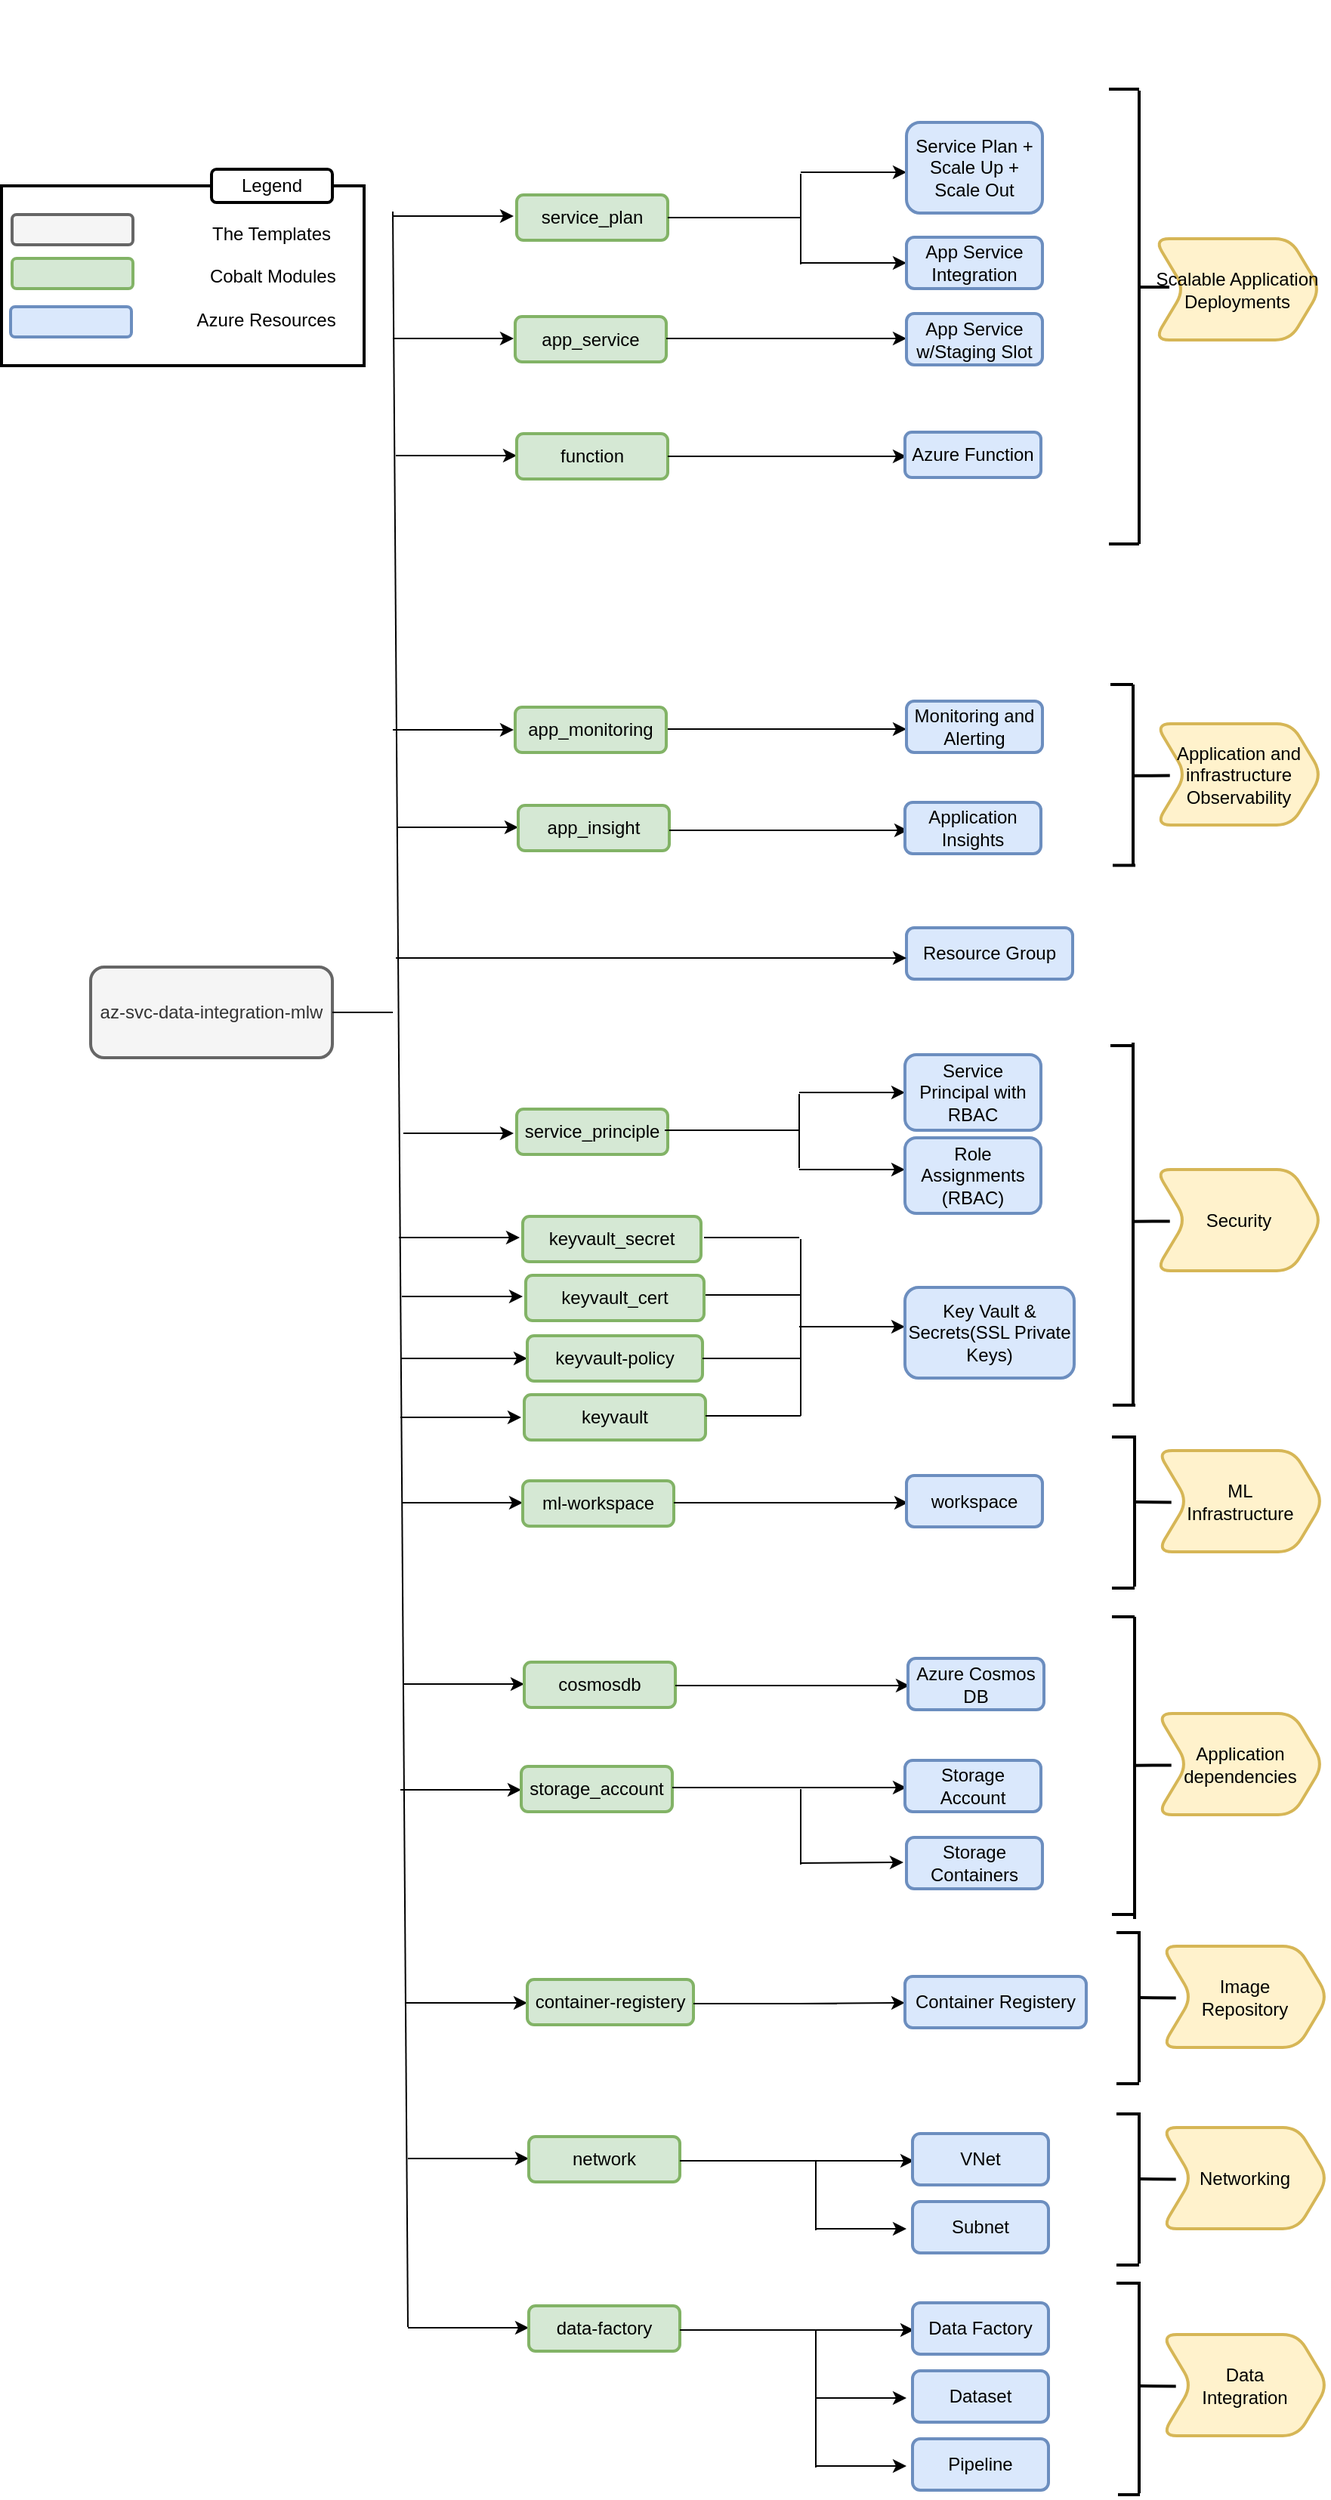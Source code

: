 <mxfile version="13.0.3" type="device" pages="2"><diagram id="XMOtGPsxv2L9FUZioUlo" name="Page-1"><mxGraphModel dx="1088" dy="1937" grid="1" gridSize="10" guides="1" tooltips="1" connect="1" arrows="1" fold="1" page="1" pageScale="1" pageWidth="850" pageHeight="1100" math="0" shadow="0"><root><mxCell id="0"/><mxCell id="1" parent="0"/><mxCell id="AsQGERPI7YbuA-dWd-c5-6" value="az-svc-data-integration-mlw" style="rounded=1;whiteSpace=wrap;html=1;strokeWidth=2;fillColor=#f5f5f5;strokeColor=#666666;fontColor=#333333;" parent="1" vertex="1"><mxGeometry x="80" y="610" width="160" height="60" as="geometry"/></mxCell><mxCell id="AsQGERPI7YbuA-dWd-c5-7" value="" style="endArrow=none;html=1;exitX=1;exitY=0.5;exitDx=0;exitDy=0;" parent="1" source="AsQGERPI7YbuA-dWd-c5-6" edge="1"><mxGeometry width="50" height="50" relative="1" as="geometry"><mxPoint x="440" y="710" as="sourcePoint"/><mxPoint x="280" y="640" as="targetPoint"/></mxGeometry></mxCell><mxCell id="AsQGERPI7YbuA-dWd-c5-8" value="" style="group" parent="1" vertex="1" connectable="0"><mxGeometry x="41" y="80" width="220" height="180" as="geometry"/></mxCell><mxCell id="AsQGERPI7YbuA-dWd-c5-197" value="" style="group" parent="AsQGERPI7YbuA-dWd-c5-8" vertex="1" connectable="0"><mxGeometry x="-20" y="2" width="240" height="150" as="geometry"/></mxCell><mxCell id="AsQGERPI7YbuA-dWd-c5-1" value="The Templates&amp;nbsp; &amp;nbsp; &amp;nbsp;&amp;nbsp;&lt;br&gt;&lt;br&gt;Cobalt Modules&amp;nbsp; &amp;nbsp; &amp;nbsp;&lt;br&gt;&lt;br&gt;Azure Resources&amp;nbsp; &amp;nbsp; &amp;nbsp;&lt;br&gt;" style="rounded=0;whiteSpace=wrap;html=1;strokeWidth=2;align=right;" parent="AsQGERPI7YbuA-dWd-c5-197" vertex="1"><mxGeometry y="11" width="240" height="119" as="geometry"/></mxCell><mxCell id="AsQGERPI7YbuA-dWd-c5-2" value="" style="rounded=1;whiteSpace=wrap;html=1;strokeWidth=2;fillColor=#f5f5f5;strokeColor=#666666;fontColor=#333333;" parent="AsQGERPI7YbuA-dWd-c5-197" vertex="1"><mxGeometry x="7" y="30" width="80" height="20" as="geometry"/></mxCell><mxCell id="AsQGERPI7YbuA-dWd-c5-3" value="" style="rounded=1;whiteSpace=wrap;html=1;strokeWidth=2;fillColor=#d5e8d4;strokeColor=#82b366;" parent="AsQGERPI7YbuA-dWd-c5-197" vertex="1"><mxGeometry x="7" y="59" width="80" height="20" as="geometry"/></mxCell><mxCell id="AsQGERPI7YbuA-dWd-c5-4" value="" style="rounded=1;whiteSpace=wrap;html=1;strokeWidth=2;fillColor=#dae8fc;strokeColor=#6c8ebf;" parent="AsQGERPI7YbuA-dWd-c5-197" vertex="1"><mxGeometry x="6" y="91" width="80" height="20" as="geometry"/></mxCell><mxCell id="AsQGERPI7YbuA-dWd-c5-5" value="Legend" style="rounded=1;whiteSpace=wrap;html=1;strokeWidth=2;" parent="AsQGERPI7YbuA-dWd-c5-197" vertex="1"><mxGeometry x="139" width="80" height="22" as="geometry"/></mxCell><mxCell id="AsQGERPI7YbuA-dWd-c5-9" value="" style="endArrow=none;html=1;" parent="1" edge="1"><mxGeometry width="50" height="50" relative="1" as="geometry"><mxPoint x="290" y="1510" as="sourcePoint"/><mxPoint x="280" y="110" as="targetPoint"/></mxGeometry></mxCell><mxCell id="AsQGERPI7YbuA-dWd-c5-10" value="" style="endArrow=classic;html=1;" parent="1" edge="1"><mxGeometry width="50" height="50" relative="1" as="geometry"><mxPoint x="280" y="113" as="sourcePoint"/><mxPoint x="360" y="113" as="targetPoint"/></mxGeometry></mxCell><mxCell id="AsQGERPI7YbuA-dWd-c5-11" value="" style="endArrow=classic;html=1;" parent="1" edge="1"><mxGeometry width="50" height="50" relative="1" as="geometry"><mxPoint x="282" y="271.5" as="sourcePoint"/><mxPoint x="362" y="271.5" as="targetPoint"/></mxGeometry></mxCell><mxCell id="AsQGERPI7YbuA-dWd-c5-15" value="app_service" style="rounded=1;whiteSpace=wrap;html=1;strokeWidth=2;fillColor=#d5e8d4;strokeColor=#82b366;" parent="1" vertex="1"><mxGeometry x="361" y="179.5" width="100" height="30" as="geometry"/></mxCell><mxCell id="AsQGERPI7YbuA-dWd-c5-16" value="service_plan" style="rounded=1;whiteSpace=wrap;html=1;strokeWidth=2;fillColor=#d5e8d4;strokeColor=#82b366;" parent="1" vertex="1"><mxGeometry x="362" y="99" width="100" height="30" as="geometry"/></mxCell><mxCell id="AsQGERPI7YbuA-dWd-c5-17" value="" style="endArrow=classic;html=1;" parent="1" edge="1"><mxGeometry width="50" height="50" relative="1" as="geometry"><mxPoint x="280" y="194" as="sourcePoint"/><mxPoint x="360" y="194" as="targetPoint"/></mxGeometry></mxCell><mxCell id="AsQGERPI7YbuA-dWd-c5-21" value="function" style="rounded=1;whiteSpace=wrap;html=1;strokeWidth=2;fillColor=#d5e8d4;strokeColor=#82b366;" parent="1" vertex="1"><mxGeometry x="362" y="257" width="100" height="30" as="geometry"/></mxCell><mxCell id="AsQGERPI7YbuA-dWd-c5-38" value="" style="endArrow=classic;html=1;" parent="1" edge="1"><mxGeometry width="50" height="50" relative="1" as="geometry"><mxPoint x="461" y="194" as="sourcePoint"/><mxPoint x="620" y="194" as="targetPoint"/><Array as="points"><mxPoint x="491" y="194"/></Array></mxGeometry></mxCell><mxCell id="AsQGERPI7YbuA-dWd-c5-43" value="App Service w/Staging Slot" style="rounded=1;whiteSpace=wrap;html=1;strokeWidth=2;fillColor=#dae8fc;strokeColor=#6c8ebf;" parent="1" vertex="1"><mxGeometry x="620" y="177.5" width="90" height="34" as="geometry"/></mxCell><mxCell id="AsQGERPI7YbuA-dWd-c5-44" value="" style="group" parent="1" vertex="1" connectable="0"><mxGeometry x="550" y="-19" width="160" height="107" as="geometry"/></mxCell><mxCell id="AsQGERPI7YbuA-dWd-c5-33" value="" style="endArrow=none;html=1;exitX=1;exitY=0.5;exitDx=0;exitDy=0;" parent="AsQGERPI7YbuA-dWd-c5-44" source="AsQGERPI7YbuA-dWd-c5-16" edge="1"><mxGeometry width="50" height="50" relative="1" as="geometry"><mxPoint x="-50" y="183" as="sourcePoint"/><mxPoint y="133" as="targetPoint"/></mxGeometry></mxCell><mxCell id="AsQGERPI7YbuA-dWd-c5-34" value="" style="endArrow=none;html=1;" parent="AsQGERPI7YbuA-dWd-c5-44" edge="1"><mxGeometry width="50" height="50" relative="1" as="geometry"><mxPoint y="164" as="sourcePoint"/><mxPoint y="104" as="targetPoint"/><Array as="points"><mxPoint y="144"/></Array></mxGeometry></mxCell><mxCell id="AsQGERPI7YbuA-dWd-c5-36" value="" style="endArrow=classic;html=1;" parent="AsQGERPI7YbuA-dWd-c5-44" edge="1"><mxGeometry width="50" height="50" relative="1" as="geometry"><mxPoint y="103" as="sourcePoint"/><mxPoint x="70" y="103" as="targetPoint"/></mxGeometry></mxCell><mxCell id="AsQGERPI7YbuA-dWd-c5-37" value="" style="endArrow=classic;html=1;" parent="AsQGERPI7YbuA-dWd-c5-44" edge="1"><mxGeometry width="50" height="50" relative="1" as="geometry"><mxPoint y="163" as="sourcePoint"/><mxPoint x="70" y="163" as="targetPoint"/><Array as="points"><mxPoint x="30" y="163"/></Array></mxGeometry></mxCell><mxCell id="AsQGERPI7YbuA-dWd-c5-39" value="Service Plan + Scale Up + Scale Out" style="rounded=1;whiteSpace=wrap;html=1;strokeWidth=2;fillColor=#dae8fc;strokeColor=#6c8ebf;" parent="AsQGERPI7YbuA-dWd-c5-44" vertex="1"><mxGeometry x="70" y="70" width="90" height="60" as="geometry"/></mxCell><mxCell id="AsQGERPI7YbuA-dWd-c5-42" value="App Service Integration" style="rounded=1;whiteSpace=wrap;html=1;strokeWidth=2;fillColor=#dae8fc;strokeColor=#6c8ebf;" parent="AsQGERPI7YbuA-dWd-c5-44" vertex="1"><mxGeometry x="70" y="146" width="90" height="34" as="geometry"/></mxCell><mxCell id="AsQGERPI7YbuA-dWd-c5-45" value="" style="group" parent="1" vertex="1" connectable="0"><mxGeometry x="550" y="206" width="160" height="107" as="geometry"/></mxCell><mxCell id="AsQGERPI7YbuA-dWd-c5-46" value="" style="endArrow=none;html=1;" parent="AsQGERPI7YbuA-dWd-c5-45" edge="1"><mxGeometry width="50" height="50" relative="1" as="geometry"><mxPoint x="-88" y="66" as="sourcePoint"/><mxPoint y="66" as="targetPoint"/></mxGeometry></mxCell><mxCell id="AsQGERPI7YbuA-dWd-c5-48" value="" style="endArrow=classic;html=1;" parent="AsQGERPI7YbuA-dWd-c5-45" edge="1"><mxGeometry width="50" height="50" relative="1" as="geometry"><mxPoint y="66" as="sourcePoint"/><mxPoint x="70" y="66" as="targetPoint"/></mxGeometry></mxCell><mxCell id="AsQGERPI7YbuA-dWd-c5-50" value="Azure Function" style="rounded=1;whiteSpace=wrap;html=1;strokeWidth=2;fillColor=#dae8fc;strokeColor=#6c8ebf;" parent="AsQGERPI7YbuA-dWd-c5-45" vertex="1"><mxGeometry x="69" y="50" width="90" height="30" as="geometry"/></mxCell><mxCell id="AsQGERPI7YbuA-dWd-c5-67" value="Scalable Application Deployments" style="shape=step;perimeter=stepPerimeter;whiteSpace=wrap;html=1;fixedSize=1;rounded=1;strokeWidth=2;fillColor=#fff2cc;strokeColor=#d6b656;" parent="1" vertex="1"><mxGeometry x="784" y="128" width="110" height="67" as="geometry"/></mxCell><mxCell id="AsQGERPI7YbuA-dWd-c5-68" value="" style="group;strokeWidth=3;" parent="1" vertex="1" connectable="0"><mxGeometry x="754" y="-30" width="40" height="386" as="geometry"/></mxCell><mxCell id="AsQGERPI7YbuA-dWd-c5-63" value="" style="endArrow=none;html=1;strokeWidth=2;" parent="AsQGERPI7YbuA-dWd-c5-68" edge="1"><mxGeometry width="50" height="50" relative="1" as="geometry"><mxPoint x="20" y="360" as="sourcePoint"/><mxPoint x="20" y="60" as="targetPoint"/></mxGeometry></mxCell><mxCell id="AsQGERPI7YbuA-dWd-c5-64" value="" style="endArrow=none;html=1;strokeWidth=2;" parent="AsQGERPI7YbuA-dWd-c5-68" edge="1"><mxGeometry width="50" height="50" relative="1" as="geometry"><mxPoint y="360" as="sourcePoint"/><mxPoint x="20" y="360" as="targetPoint"/></mxGeometry></mxCell><mxCell id="AsQGERPI7YbuA-dWd-c5-65" value="" style="endArrow=none;html=1;strokeWidth=2;" parent="AsQGERPI7YbuA-dWd-c5-68" edge="1"><mxGeometry width="50" height="50" relative="1" as="geometry"><mxPoint y="59" as="sourcePoint"/><mxPoint x="20" y="59" as="targetPoint"/></mxGeometry></mxCell><mxCell id="AsQGERPI7YbuA-dWd-c5-66" value="" style="endArrow=none;html=1;strokeWidth=2;" parent="AsQGERPI7YbuA-dWd-c5-68" edge="1"><mxGeometry width="50" height="50" relative="1" as="geometry"><mxPoint x="20" y="190" as="sourcePoint"/><mxPoint x="40" y="190" as="targetPoint"/></mxGeometry></mxCell><mxCell id="AsQGERPI7YbuA-dWd-c5-69" value="" style="group" parent="1" vertex="1" connectable="0"><mxGeometry x="280" y="696" width="182" height="30" as="geometry"/></mxCell><mxCell id="AsQGERPI7YbuA-dWd-c5-14" value="" style="endArrow=classic;html=1;" parent="AsQGERPI7YbuA-dWd-c5-69" edge="1"><mxGeometry width="50" height="50" relative="1" as="geometry"><mxPoint x="7" y="24" as="sourcePoint"/><mxPoint x="80" y="24" as="targetPoint"/><Array as="points"><mxPoint x="17" y="24"/><mxPoint x="47" y="24"/></Array></mxGeometry></mxCell><mxCell id="AsQGERPI7YbuA-dWd-c5-19" value="service_principle" style="rounded=1;whiteSpace=wrap;html=1;strokeWidth=2;fillColor=#d5e8d4;strokeColor=#82b366;" parent="AsQGERPI7YbuA-dWd-c5-69" vertex="1"><mxGeometry x="82" y="8" width="100" height="30" as="geometry"/></mxCell><mxCell id="AsQGERPI7YbuA-dWd-c5-75" value="" style="group" parent="1" vertex="1" connectable="0"><mxGeometry x="280" y="429" width="181" height="30" as="geometry"/></mxCell><mxCell id="AsQGERPI7YbuA-dWd-c5-13" value="" style="endArrow=classic;html=1;" parent="AsQGERPI7YbuA-dWd-c5-75" edge="1"><mxGeometry width="50" height="50" relative="1" as="geometry"><mxPoint y="24" as="sourcePoint"/><mxPoint x="80" y="24" as="targetPoint"/></mxGeometry></mxCell><mxCell id="AsQGERPI7YbuA-dWd-c5-18" value="app_monitoring" style="rounded=1;whiteSpace=wrap;html=1;strokeWidth=2;fillColor=#d5e8d4;strokeColor=#82b366;" parent="AsQGERPI7YbuA-dWd-c5-75" vertex="1"><mxGeometry x="81" y="9" width="100" height="30" as="geometry"/></mxCell><mxCell id="AsQGERPI7YbuA-dWd-c5-89" value="" style="endArrow=classic;html=1;" parent="1" edge="1"><mxGeometry width="50" height="50" relative="1" as="geometry"><mxPoint x="283" y="517.5" as="sourcePoint"/><mxPoint x="363" y="517.5" as="targetPoint"/></mxGeometry></mxCell><mxCell id="AsQGERPI7YbuA-dWd-c5-90" value="app_insight" style="rounded=1;whiteSpace=wrap;html=1;strokeWidth=2;fillColor=#d5e8d4;strokeColor=#82b366;" parent="1" vertex="1"><mxGeometry x="363" y="503" width="100" height="30" as="geometry"/></mxCell><mxCell id="AsQGERPI7YbuA-dWd-c5-91" value="" style="endArrow=none;html=1;exitX=1;exitY=0.5;exitDx=0;exitDy=0;" parent="1" edge="1"><mxGeometry width="50" height="50" relative="1" as="geometry"><mxPoint x="462" y="452.5" as="sourcePoint"/><mxPoint x="550" y="452.5" as="targetPoint"/></mxGeometry></mxCell><mxCell id="AsQGERPI7YbuA-dWd-c5-92" value="" style="endArrow=classic;html=1;" parent="1" edge="1"><mxGeometry width="50" height="50" relative="1" as="geometry"><mxPoint x="550" y="452.5" as="sourcePoint"/><mxPoint x="620" y="452.5" as="targetPoint"/></mxGeometry></mxCell><mxCell id="AsQGERPI7YbuA-dWd-c5-93" value="Monitoring and Alerting" style="rounded=1;whiteSpace=wrap;html=1;strokeWidth=2;fillColor=#dae8fc;strokeColor=#6c8ebf;" parent="1" vertex="1"><mxGeometry x="620" y="434" width="90" height="34" as="geometry"/></mxCell><mxCell id="AsQGERPI7YbuA-dWd-c5-94" value="" style="endArrow=none;html=1;exitX=1;exitY=0.5;exitDx=0;exitDy=0;" parent="1" edge="1"><mxGeometry width="50" height="50" relative="1" as="geometry"><mxPoint x="463" y="519.5" as="sourcePoint"/><mxPoint x="551" y="519.5" as="targetPoint"/></mxGeometry></mxCell><mxCell id="AsQGERPI7YbuA-dWd-c5-95" value="" style="endArrow=classic;html=1;" parent="1" edge="1"><mxGeometry width="50" height="50" relative="1" as="geometry"><mxPoint x="551" y="519.5" as="sourcePoint"/><mxPoint x="621" y="519.5" as="targetPoint"/></mxGeometry></mxCell><mxCell id="AsQGERPI7YbuA-dWd-c5-96" value="Resource Group" style="rounded=1;whiteSpace=wrap;html=1;strokeWidth=2;fillColor=#dae8fc;strokeColor=#6c8ebf;" parent="1" vertex="1"><mxGeometry x="620" y="584" width="110" height="34" as="geometry"/></mxCell><mxCell id="AsQGERPI7YbuA-dWd-c5-97" value="" style="group;strokeWidth=3;" parent="1" vertex="1" connectable="0"><mxGeometry x="741" y="509" width="30" height="210" as="geometry"/></mxCell><mxCell id="AsQGERPI7YbuA-dWd-c5-98" value="" style="endArrow=none;html=1;strokeWidth=2;" parent="AsQGERPI7YbuA-dWd-c5-97" edge="1"><mxGeometry width="50" height="50" relative="1" as="geometry"><mxPoint x="29" y="33.689" as="sourcePoint"/><mxPoint x="29" y="-86" as="targetPoint"/></mxGeometry></mxCell><mxCell id="AsQGERPI7YbuA-dWd-c5-99" value="" style="endArrow=none;html=1;strokeWidth=2;" parent="AsQGERPI7YbuA-dWd-c5-97" edge="1"><mxGeometry width="50" height="50" relative="1" as="geometry"><mxPoint x="15.5" y="33.689" as="sourcePoint"/><mxPoint x="30.5" y="33.689" as="targetPoint"/></mxGeometry></mxCell><mxCell id="AsQGERPI7YbuA-dWd-c5-100" value="" style="endArrow=none;html=1;strokeWidth=2;" parent="AsQGERPI7YbuA-dWd-c5-97" edge="1"><mxGeometry width="50" height="50" relative="1" as="geometry"><mxPoint x="14" y="-86" as="sourcePoint"/><mxPoint x="29" y="-86" as="targetPoint"/></mxGeometry></mxCell><mxCell id="AsQGERPI7YbuA-dWd-c5-101" value="" style="endArrow=none;html=1;strokeWidth=2;entryX=0.085;entryY=0.512;entryDx=0;entryDy=0;entryPerimeter=0;" parent="AsQGERPI7YbuA-dWd-c5-97" target="AsQGERPI7YbuA-dWd-c5-102" edge="1"><mxGeometry width="50" height="50" relative="1" as="geometry"><mxPoint x="29" y="-25.632" as="sourcePoint"/><mxPoint x="44" y="-26" as="targetPoint"/></mxGeometry></mxCell><mxCell id="AsQGERPI7YbuA-dWd-c5-102" value="Application and infrastructure Observability" style="shape=step;perimeter=stepPerimeter;whiteSpace=wrap;html=1;fixedSize=1;rounded=1;strokeWidth=2;fillColor=#fff2cc;strokeColor=#d6b656;" parent="1" vertex="1"><mxGeometry x="785" y="449" width="110" height="67" as="geometry"/></mxCell><mxCell id="AsQGERPI7YbuA-dWd-c5-107" value="" style="endArrow=none;html=1;exitX=1;exitY=0.5;exitDx=0;exitDy=0;" parent="1" edge="1"><mxGeometry width="50" height="50" relative="1" as="geometry"><mxPoint x="282" y="604" as="sourcePoint"/><mxPoint x="370" y="604" as="targetPoint"/></mxGeometry></mxCell><mxCell id="AsQGERPI7YbuA-dWd-c5-108" value="" style="endArrow=classic;html=1;" parent="1" edge="1"><mxGeometry width="50" height="50" relative="1" as="geometry"><mxPoint x="370" y="604" as="sourcePoint"/><mxPoint x="620" y="604" as="targetPoint"/></mxGeometry></mxCell><mxCell id="AsQGERPI7YbuA-dWd-c5-109" value="Application Insights" style="rounded=1;whiteSpace=wrap;html=1;strokeWidth=2;fillColor=#dae8fc;strokeColor=#6c8ebf;" parent="1" vertex="1"><mxGeometry x="619" y="501" width="90" height="34" as="geometry"/></mxCell><mxCell id="AsQGERPI7YbuA-dWd-c5-117" value="" style="group" parent="1" vertex="1" connectable="0"><mxGeometry x="549" y="663" width="160" height="110" as="geometry"/></mxCell><mxCell id="AsQGERPI7YbuA-dWd-c5-118" value="" style="endArrow=none;html=1;" parent="AsQGERPI7YbuA-dWd-c5-117" edge="1"><mxGeometry width="50" height="50" relative="1" as="geometry"><mxPoint x="-89" y="55" as="sourcePoint"/><mxPoint y="55" as="targetPoint"/></mxGeometry></mxCell><mxCell id="AsQGERPI7YbuA-dWd-c5-119" value="" style="endArrow=none;html=1;" parent="AsQGERPI7YbuA-dWd-c5-117" edge="1"><mxGeometry width="50" height="50" relative="1" as="geometry"><mxPoint y="80" as="sourcePoint"/><mxPoint y="31" as="targetPoint"/><Array as="points"><mxPoint y="71"/></Array></mxGeometry></mxCell><mxCell id="AsQGERPI7YbuA-dWd-c5-120" value="" style="endArrow=classic;html=1;" parent="AsQGERPI7YbuA-dWd-c5-117" edge="1"><mxGeometry width="50" height="50" relative="1" as="geometry"><mxPoint y="30" as="sourcePoint"/><mxPoint x="70" y="30" as="targetPoint"/></mxGeometry></mxCell><mxCell id="AsQGERPI7YbuA-dWd-c5-121" value="" style="endArrow=classic;html=1;" parent="AsQGERPI7YbuA-dWd-c5-117" edge="1"><mxGeometry width="50" height="50" relative="1" as="geometry"><mxPoint y="81" as="sourcePoint"/><mxPoint x="70" y="81" as="targetPoint"/><Array as="points"><mxPoint x="30" y="81"/></Array></mxGeometry></mxCell><mxCell id="AsQGERPI7YbuA-dWd-c5-122" value="Service Principal with RBAC" style="rounded=1;whiteSpace=wrap;html=1;strokeWidth=2;fillColor=#dae8fc;strokeColor=#6c8ebf;" parent="AsQGERPI7YbuA-dWd-c5-117" vertex="1"><mxGeometry x="70" y="5" width="90" height="50" as="geometry"/></mxCell><mxCell id="AsQGERPI7YbuA-dWd-c5-123" value="Role Assignments (RBAC)" style="rounded=1;whiteSpace=wrap;html=1;strokeWidth=2;fillColor=#dae8fc;strokeColor=#6c8ebf;" parent="AsQGERPI7YbuA-dWd-c5-117" vertex="1"><mxGeometry x="70" y="60" width="90" height="50" as="geometry"/></mxCell><mxCell id="AsQGERPI7YbuA-dWd-c5-129" value="" style="group" parent="1" vertex="1" connectable="0"><mxGeometry x="286" y="813" width="200" height="31" as="geometry"/></mxCell><mxCell id="AsQGERPI7YbuA-dWd-c5-130" value="" style="endArrow=classic;html=1;" parent="AsQGERPI7YbuA-dWd-c5-129" edge="1"><mxGeometry width="50" height="50" relative="1" as="geometry"><mxPoint y="15" as="sourcePoint"/><mxPoint x="80" y="15" as="targetPoint"/></mxGeometry></mxCell><mxCell id="AsQGERPI7YbuA-dWd-c5-131" value="keyvault_cert" style="rounded=1;whiteSpace=wrap;html=1;strokeWidth=2;fillColor=#d5e8d4;strokeColor=#82b366;" parent="AsQGERPI7YbuA-dWd-c5-129" vertex="1"><mxGeometry x="82" y="1" width="118" height="30" as="geometry"/></mxCell><mxCell id="AsQGERPI7YbuA-dWd-c5-132" value="" style="group" parent="1" vertex="1" connectable="0"><mxGeometry x="285" y="852" width="220" height="32" as="geometry"/></mxCell><mxCell id="AsQGERPI7YbuA-dWd-c5-133" value="" style="endArrow=classic;html=1;entryX=0;entryY=0.5;entryDx=0;entryDy=0;" parent="AsQGERPI7YbuA-dWd-c5-132" target="AsQGERPI7YbuA-dWd-c5-134" edge="1"><mxGeometry width="50" height="50" relative="1" as="geometry"><mxPoint y="17" as="sourcePoint"/><mxPoint x="75" y="15" as="targetPoint"/></mxGeometry></mxCell><mxCell id="AsQGERPI7YbuA-dWd-c5-134" value="keyvault-policy" style="rounded=1;whiteSpace=wrap;html=1;strokeWidth=2;fillColor=#d5e8d4;strokeColor=#82b366;" parent="AsQGERPI7YbuA-dWd-c5-132" vertex="1"><mxGeometry x="84" y="2" width="116" height="30" as="geometry"/></mxCell><mxCell id="AsQGERPI7YbuA-dWd-c5-136" value="" style="group" parent="1" vertex="1" connectable="0"><mxGeometry x="287" y="897" width="200" height="30" as="geometry"/></mxCell><mxCell id="AsQGERPI7YbuA-dWd-c5-137" value="" style="endArrow=classic;html=1;" parent="AsQGERPI7YbuA-dWd-c5-136" edge="1"><mxGeometry width="50" height="50" relative="1" as="geometry"><mxPoint x="-2" y="11" as="sourcePoint"/><mxPoint x="78" y="11" as="targetPoint"/></mxGeometry></mxCell><mxCell id="AsQGERPI7YbuA-dWd-c5-138" value="keyvault" style="rounded=1;whiteSpace=wrap;html=1;strokeWidth=2;fillColor=#d5e8d4;strokeColor=#82b366;" parent="AsQGERPI7YbuA-dWd-c5-136" vertex="1"><mxGeometry x="80" y="-4" width="120" height="30" as="geometry"/></mxCell><mxCell id="AsQGERPI7YbuA-dWd-c5-139" value="" style="endArrow=none;html=1;strokeWidth=1;" parent="1" edge="1"><mxGeometry width="50" height="50" relative="1" as="geometry"><mxPoint x="550" y="907" as="sourcePoint"/><mxPoint x="550" y="790" as="targetPoint"/></mxGeometry></mxCell><mxCell id="AsQGERPI7YbuA-dWd-c5-140" value="" style="endArrow=none;html=1;strokeWidth=1;" parent="1" edge="1"><mxGeometry width="50" height="50" relative="1" as="geometry"><mxPoint x="550" y="907" as="sourcePoint"/><mxPoint x="487" y="907" as="targetPoint"/></mxGeometry></mxCell><mxCell id="AsQGERPI7YbuA-dWd-c5-141" value="" style="endArrow=none;html=1;strokeWidth=1;entryX=1;entryY=0.5;entryDx=0;entryDy=0;" parent="1" edge="1" target="AsQGERPI7YbuA-dWd-c5-134"><mxGeometry width="50" height="50" relative="1" as="geometry"><mxPoint x="550" y="869" as="sourcePoint"/><mxPoint x="505" y="867" as="targetPoint"/></mxGeometry></mxCell><mxCell id="AsQGERPI7YbuA-dWd-c5-142" value="" style="endArrow=none;html=1;strokeWidth=1;" parent="1" edge="1"><mxGeometry width="50" height="50" relative="1" as="geometry"><mxPoint x="550" y="827" as="sourcePoint"/><mxPoint x="487" y="827" as="targetPoint"/></mxGeometry></mxCell><mxCell id="AsQGERPI7YbuA-dWd-c5-144" value="" style="endArrow=classic;html=1;" parent="1" edge="1"><mxGeometry width="50" height="50" relative="1" as="geometry"><mxPoint x="549" y="848" as="sourcePoint"/><mxPoint x="619" y="848" as="targetPoint"/></mxGeometry></mxCell><mxCell id="AsQGERPI7YbuA-dWd-c5-145" value="Key Vault &amp;amp; Secrets(SSL Private Keys)" style="rounded=1;whiteSpace=wrap;html=1;strokeWidth=2;fillColor=#dae8fc;strokeColor=#6c8ebf;" parent="1" vertex="1"><mxGeometry x="619" y="822" width="112" height="60" as="geometry"/></mxCell><mxCell id="AsQGERPI7YbuA-dWd-c5-146" value="" style="group;strokeWidth=3;" parent="1" vertex="1" connectable="0"><mxGeometry x="755" y="698" width="30" height="342" as="geometry"/></mxCell><mxCell id="AsQGERPI7YbuA-dWd-c5-147" value="" style="endArrow=none;html=1;strokeWidth=2;" parent="AsQGERPI7YbuA-dWd-c5-146" edge="1"><mxGeometry width="50" height="50" relative="1" as="geometry"><mxPoint x="15" y="201.922" as="sourcePoint"/><mxPoint x="15" y="-38" as="targetPoint"/></mxGeometry></mxCell><mxCell id="AsQGERPI7YbuA-dWd-c5-148" value="" style="endArrow=none;html=1;strokeWidth=2;" parent="AsQGERPI7YbuA-dWd-c5-146" edge="1"><mxGeometry width="50" height="50" relative="1" as="geometry"><mxPoint x="1.5" y="201.922" as="sourcePoint"/><mxPoint x="16.5" y="201.922" as="targetPoint"/></mxGeometry></mxCell><mxCell id="AsQGERPI7YbuA-dWd-c5-149" value="" style="endArrow=none;html=1;strokeWidth=2;" parent="AsQGERPI7YbuA-dWd-c5-146" edge="1"><mxGeometry width="50" height="50" relative="1" as="geometry"><mxPoint y="-36" as="sourcePoint"/><mxPoint x="15" y="-36" as="targetPoint"/></mxGeometry></mxCell><mxCell id="AsQGERPI7YbuA-dWd-c5-150" value="" style="endArrow=none;html=1;strokeWidth=2;entryX=0.085;entryY=0.512;entryDx=0;entryDy=0;entryPerimeter=0;" parent="AsQGERPI7YbuA-dWd-c5-146" target="AsQGERPI7YbuA-dWd-c5-151" edge="1"><mxGeometry width="50" height="50" relative="1" as="geometry"><mxPoint x="15" y="80.313" as="sourcePoint"/><mxPoint x="30" y="79.714" as="targetPoint"/></mxGeometry></mxCell><mxCell id="AsQGERPI7YbuA-dWd-c5-151" value="Security" style="shape=step;perimeter=stepPerimeter;whiteSpace=wrap;html=1;fixedSize=1;rounded=1;strokeWidth=2;fillColor=#fff2cc;strokeColor=#d6b656;" parent="1" vertex="1"><mxGeometry x="785" y="744" width="110" height="67" as="geometry"/></mxCell><mxCell id="AsQGERPI7YbuA-dWd-c5-152" value="" style="endArrow=classic;html=1;" parent="1" edge="1"><mxGeometry width="50" height="50" relative="1" as="geometry"><mxPoint x="285" y="1154.5" as="sourcePoint"/><mxPoint x="365" y="1154.5" as="targetPoint"/></mxGeometry></mxCell><mxCell id="AsQGERPI7YbuA-dWd-c5-153" value="storage_account" style="rounded=1;whiteSpace=wrap;html=1;strokeWidth=2;fillColor=#d5e8d4;strokeColor=#82b366;" parent="1" vertex="1"><mxGeometry x="365" y="1139" width="100" height="30" as="geometry"/></mxCell><mxCell id="AsQGERPI7YbuA-dWd-c5-154" value="" style="endArrow=none;html=1;strokeWidth=1;" parent="1" edge="1"><mxGeometry width="50" height="50" relative="1" as="geometry"><mxPoint x="465" y="1153" as="sourcePoint"/><mxPoint x="560" y="1153" as="targetPoint"/></mxGeometry></mxCell><mxCell id="AsQGERPI7YbuA-dWd-c5-155" value="" style="endArrow=classic;html=1;strokeWidth=1;" parent="1" edge="1"><mxGeometry width="50" height="50" relative="1" as="geometry"><mxPoint x="560" y="1153" as="sourcePoint"/><mxPoint x="620" y="1153" as="targetPoint"/></mxGeometry></mxCell><mxCell id="AsQGERPI7YbuA-dWd-c5-156" value="Storage Account" style="rounded=1;whiteSpace=wrap;html=1;strokeWidth=2;fillColor=#dae8fc;strokeColor=#6c8ebf;" parent="1" vertex="1"><mxGeometry x="619" y="1135" width="90" height="34" as="geometry"/></mxCell><mxCell id="AsQGERPI7YbuA-dWd-c5-157" value="Storage Containers" style="rounded=1;whiteSpace=wrap;html=1;strokeWidth=2;fillColor=#dae8fc;strokeColor=#6c8ebf;" parent="1" vertex="1"><mxGeometry x="620" y="1186" width="90" height="34" as="geometry"/></mxCell><mxCell id="AsQGERPI7YbuA-dWd-c5-160" value="" style="endArrow=none;html=1;strokeWidth=1;" parent="1" edge="1"><mxGeometry width="50" height="50" relative="1" as="geometry"><mxPoint x="550" y="1204" as="sourcePoint"/><mxPoint x="550" y="1154" as="targetPoint"/></mxGeometry></mxCell><mxCell id="AsQGERPI7YbuA-dWd-c5-161" value="" style="endArrow=classic;html=1;strokeWidth=1;" parent="1" edge="1"><mxGeometry width="50" height="50" relative="1" as="geometry"><mxPoint x="550" y="1203" as="sourcePoint"/><mxPoint x="618" y="1202.5" as="targetPoint"/></mxGeometry></mxCell><mxCell id="AsQGERPI7YbuA-dWd-c5-162" value="" style="endArrow=classic;html=1;" parent="1" edge="1"><mxGeometry width="50" height="50" relative="1" as="geometry"><mxPoint x="286" y="964.5" as="sourcePoint"/><mxPoint x="366" y="964.5" as="targetPoint"/></mxGeometry></mxCell><mxCell id="AsQGERPI7YbuA-dWd-c5-163" value="ml-workspace" style="rounded=1;whiteSpace=wrap;html=1;strokeWidth=2;fillColor=#d5e8d4;strokeColor=#82b366;" parent="1" vertex="1"><mxGeometry x="366" y="950" width="100" height="30" as="geometry"/></mxCell><mxCell id="AsQGERPI7YbuA-dWd-c5-164" value="" style="endArrow=classic;html=1;" parent="1" edge="1"><mxGeometry width="50" height="50" relative="1" as="geometry"><mxPoint x="287" y="1084.5" as="sourcePoint"/><mxPoint x="367" y="1084.5" as="targetPoint"/></mxGeometry></mxCell><mxCell id="AsQGERPI7YbuA-dWd-c5-165" value="cosmosdb" style="rounded=1;whiteSpace=wrap;html=1;strokeWidth=2;fillColor=#d5e8d4;strokeColor=#82b366;" parent="1" vertex="1"><mxGeometry x="367" y="1070" width="100" height="30" as="geometry"/></mxCell><mxCell id="AsQGERPI7YbuA-dWd-c5-166" value="" style="endArrow=none;html=1;strokeWidth=2;" parent="1" edge="1"><mxGeometry width="50" height="50" relative="1" as="geometry"><mxPoint x="771" y="1240" as="sourcePoint"/><mxPoint x="771" y="1040" as="targetPoint"/></mxGeometry></mxCell><mxCell id="AsQGERPI7YbuA-dWd-c5-167" value="" style="endArrow=none;html=1;strokeWidth=2;" parent="1" edge="1"><mxGeometry width="50" height="50" relative="1" as="geometry"><mxPoint x="756" y="1237.002" as="sourcePoint"/><mxPoint x="771" y="1237.002" as="targetPoint"/></mxGeometry></mxCell><mxCell id="AsQGERPI7YbuA-dWd-c5-168" value="" style="endArrow=none;html=1;strokeWidth=2;" parent="1" edge="1"><mxGeometry width="50" height="50" relative="1" as="geometry"><mxPoint x="756" y="1040" as="sourcePoint"/><mxPoint x="771" y="1040" as="targetPoint"/></mxGeometry></mxCell><mxCell id="AsQGERPI7YbuA-dWd-c5-169" value="" style="endArrow=none;html=1;strokeWidth=2;entryX=0.085;entryY=0.512;entryDx=0;entryDy=0;entryPerimeter=0;" parent="1" target="AsQGERPI7YbuA-dWd-c5-170" edge="1"><mxGeometry width="50" height="50" relative="1" as="geometry"><mxPoint x="771" y="1138.313" as="sourcePoint"/><mxPoint x="31" y="439.714" as="targetPoint"/></mxGeometry></mxCell><mxCell id="AsQGERPI7YbuA-dWd-c5-170" value="Application dependencies" style="shape=step;perimeter=stepPerimeter;whiteSpace=wrap;html=1;fixedSize=1;rounded=1;strokeWidth=2;fillColor=#fff2cc;strokeColor=#d6b656;" parent="1" vertex="1"><mxGeometry x="786" y="1104" width="110" height="67" as="geometry"/></mxCell><mxCell id="AsQGERPI7YbuA-dWd-c5-186" value="" style="endArrow=none;html=1;strokeWidth=2;" parent="1" edge="1"><mxGeometry width="50" height="50" relative="1" as="geometry"><mxPoint x="771" y="1020" as="sourcePoint"/><mxPoint x="771" y="920" as="targetPoint"/></mxGeometry></mxCell><mxCell id="AsQGERPI7YbuA-dWd-c5-187" value="" style="endArrow=none;html=1;strokeWidth=2;" parent="1" edge="1"><mxGeometry width="50" height="50" relative="1" as="geometry"><mxPoint x="756" y="1021.002" as="sourcePoint"/><mxPoint x="771" y="1021.002" as="targetPoint"/></mxGeometry></mxCell><mxCell id="AsQGERPI7YbuA-dWd-c5-188" value="" style="endArrow=none;html=1;strokeWidth=2;" parent="1" edge="1"><mxGeometry width="50" height="50" relative="1" as="geometry"><mxPoint x="756" y="921" as="sourcePoint"/><mxPoint x="771" y="921" as="targetPoint"/></mxGeometry></mxCell><mxCell id="AsQGERPI7YbuA-dWd-c5-189" value="" style="endArrow=none;html=1;strokeWidth=2;entryX=0.085;entryY=0.512;entryDx=0;entryDy=0;entryPerimeter=0;" parent="1" target="AsQGERPI7YbuA-dWd-c5-190" edge="1"><mxGeometry width="50" height="50" relative="1" as="geometry"><mxPoint x="771" y="964" as="sourcePoint"/><mxPoint x="31" y="289.714" as="targetPoint"/></mxGeometry></mxCell><mxCell id="AsQGERPI7YbuA-dWd-c5-190" value="ML &lt;br&gt;Infrastructure" style="shape=step;perimeter=stepPerimeter;whiteSpace=wrap;html=1;fixedSize=1;rounded=1;strokeWidth=2;fillColor=#fff2cc;strokeColor=#d6b656;" parent="1" vertex="1"><mxGeometry x="786" y="930" width="110" height="67" as="geometry"/></mxCell><mxCell id="AsQGERPI7YbuA-dWd-c5-191" value="" style="endArrow=none;html=1;strokeWidth=1;" parent="1" edge="1"><mxGeometry width="50" height="50" relative="1" as="geometry"><mxPoint x="466" y="964.5" as="sourcePoint"/><mxPoint x="561" y="964.5" as="targetPoint"/></mxGeometry></mxCell><mxCell id="AsQGERPI7YbuA-dWd-c5-192" value="" style="endArrow=classic;html=1;strokeWidth=1;" parent="1" edge="1"><mxGeometry width="50" height="50" relative="1" as="geometry"><mxPoint x="561" y="964.5" as="sourcePoint"/><mxPoint x="621" y="964.5" as="targetPoint"/></mxGeometry></mxCell><mxCell id="AsQGERPI7YbuA-dWd-c5-193" value="workspace" style="rounded=1;whiteSpace=wrap;html=1;strokeWidth=2;fillColor=#dae8fc;strokeColor=#6c8ebf;" parent="1" vertex="1"><mxGeometry x="620" y="946.5" width="90" height="34" as="geometry"/></mxCell><mxCell id="AsQGERPI7YbuA-dWd-c5-198" value="" style="group" parent="1" vertex="1" connectable="0"><mxGeometry x="290" y="1350" width="609" height="111" as="geometry"/></mxCell><mxCell id="AsQGERPI7YbuA-dWd-c5-171" value="" style="endArrow=classic;html=1;" parent="AsQGERPI7YbuA-dWd-c5-198" edge="1"><mxGeometry width="50" height="50" relative="1" as="geometry"><mxPoint y="48.5" as="sourcePoint"/><mxPoint x="80" y="48.5" as="targetPoint"/></mxGeometry></mxCell><mxCell id="AsQGERPI7YbuA-dWd-c5-172" value="network" style="rounded=1;whiteSpace=wrap;html=1;strokeWidth=2;fillColor=#d5e8d4;strokeColor=#82b366;" parent="AsQGERPI7YbuA-dWd-c5-198" vertex="1"><mxGeometry x="80" y="34" width="100" height="30" as="geometry"/></mxCell><mxCell id="AsQGERPI7YbuA-dWd-c5-178" value="" style="endArrow=none;html=1;strokeWidth=2;" parent="AsQGERPI7YbuA-dWd-c5-198" edge="1"><mxGeometry width="50" height="50" relative="1" as="geometry"><mxPoint x="484" y="118" as="sourcePoint"/><mxPoint x="484" y="18" as="targetPoint"/></mxGeometry></mxCell><mxCell id="AsQGERPI7YbuA-dWd-c5-179" value="" style="endArrow=none;html=1;strokeWidth=2;" parent="AsQGERPI7YbuA-dWd-c5-198" edge="1"><mxGeometry width="50" height="50" relative="1" as="geometry"><mxPoint x="469" y="119.002" as="sourcePoint"/><mxPoint x="484" y="119.002" as="targetPoint"/></mxGeometry></mxCell><mxCell id="AsQGERPI7YbuA-dWd-c5-180" value="" style="endArrow=none;html=1;strokeWidth=2;" parent="AsQGERPI7YbuA-dWd-c5-198" edge="1"><mxGeometry width="50" height="50" relative="1" as="geometry"><mxPoint x="469" y="19" as="sourcePoint"/><mxPoint x="484" y="19" as="targetPoint"/></mxGeometry></mxCell><mxCell id="AsQGERPI7YbuA-dWd-c5-181" value="" style="endArrow=none;html=1;strokeWidth=2;entryX=0.085;entryY=0.512;entryDx=0;entryDy=0;entryPerimeter=0;" parent="AsQGERPI7YbuA-dWd-c5-198" target="AsQGERPI7YbuA-dWd-c5-182" edge="1"><mxGeometry width="50" height="50" relative="1" as="geometry"><mxPoint x="484" y="62" as="sourcePoint"/><mxPoint x="-256" y="-612.286" as="targetPoint"/></mxGeometry></mxCell><mxCell id="AsQGERPI7YbuA-dWd-c5-182" value="Networking" style="shape=step;perimeter=stepPerimeter;whiteSpace=wrap;html=1;fixedSize=1;rounded=1;strokeWidth=2;fillColor=#fff2cc;strokeColor=#d6b656;" parent="AsQGERPI7YbuA-dWd-c5-198" vertex="1"><mxGeometry x="499" y="28" width="110" height="67" as="geometry"/></mxCell><mxCell id="AsQGERPI7YbuA-dWd-c5-183" value="" style="endArrow=none;html=1;strokeWidth=1;" parent="AsQGERPI7YbuA-dWd-c5-198" edge="1"><mxGeometry width="50" height="50" relative="1" as="geometry"><mxPoint x="180" y="50" as="sourcePoint"/><mxPoint x="275" y="50" as="targetPoint"/></mxGeometry></mxCell><mxCell id="AsQGERPI7YbuA-dWd-c5-184" value="" style="endArrow=classic;html=1;strokeWidth=1;" parent="AsQGERPI7YbuA-dWd-c5-198" edge="1"><mxGeometry width="50" height="50" relative="1" as="geometry"><mxPoint x="275" y="50" as="sourcePoint"/><mxPoint x="335" y="50" as="targetPoint"/></mxGeometry></mxCell><mxCell id="AsQGERPI7YbuA-dWd-c5-185" value="VNet" style="rounded=1;whiteSpace=wrap;html=1;strokeWidth=2;fillColor=#dae8fc;strokeColor=#6c8ebf;" parent="AsQGERPI7YbuA-dWd-c5-198" vertex="1"><mxGeometry x="334" y="32" width="90" height="34" as="geometry"/></mxCell><mxCell id="2jQH19iUmfhG6eA7308Q-1" value="Subnet" style="rounded=1;whiteSpace=wrap;html=1;strokeWidth=2;fillColor=#dae8fc;strokeColor=#6c8ebf;" vertex="1" parent="AsQGERPI7YbuA-dWd-c5-198"><mxGeometry x="334" y="77" width="90" height="34" as="geometry"/></mxCell><mxCell id="AsQGERPI7YbuA-dWd-c5-199" value="" style="endArrow=classic;html=1;" parent="1" edge="1"><mxGeometry width="50" height="50" relative="1" as="geometry"><mxPoint x="289" y="1295.5" as="sourcePoint"/><mxPoint x="369" y="1295.5" as="targetPoint"/></mxGeometry></mxCell><mxCell id="AsQGERPI7YbuA-dWd-c5-200" value="container-registery" style="rounded=1;whiteSpace=wrap;html=1;strokeWidth=2;fillColor=#d5e8d4;strokeColor=#82b366;" parent="1" vertex="1"><mxGeometry x="369" y="1280" width="110" height="30" as="geometry"/></mxCell><mxCell id="AsQGERPI7YbuA-dWd-c5-201" value="" style="endArrow=none;html=1;strokeWidth=1;" parent="1" edge="1"><mxGeometry width="50" height="50" relative="1" as="geometry"><mxPoint x="479" y="1296" as="sourcePoint"/><mxPoint x="574" y="1296" as="targetPoint"/></mxGeometry></mxCell><mxCell id="AsQGERPI7YbuA-dWd-c5-202" value="" style="endArrow=classic;html=1;strokeWidth=1;" parent="1" target="AsQGERPI7YbuA-dWd-c5-203" edge="1"><mxGeometry width="50" height="50" relative="1" as="geometry"><mxPoint x="549" y="1296" as="sourcePoint"/><mxPoint x="634" y="1296" as="targetPoint"/></mxGeometry></mxCell><mxCell id="AsQGERPI7YbuA-dWd-c5-203" value="Container Registery" style="rounded=1;whiteSpace=wrap;html=1;strokeWidth=2;fillColor=#dae8fc;strokeColor=#6c8ebf;" parent="1" vertex="1"><mxGeometry x="619" y="1278" width="120" height="34" as="geometry"/></mxCell><mxCell id="AsQGERPI7YbuA-dWd-c5-205" value="" style="endArrow=none;html=1;strokeWidth=1;" parent="1" edge="1"><mxGeometry width="50" height="50" relative="1" as="geometry"><mxPoint x="467" y="1085.5" as="sourcePoint"/><mxPoint x="562" y="1085.5" as="targetPoint"/></mxGeometry></mxCell><mxCell id="AsQGERPI7YbuA-dWd-c5-206" value="" style="endArrow=classic;html=1;strokeWidth=1;" parent="1" edge="1"><mxGeometry width="50" height="50" relative="1" as="geometry"><mxPoint x="562" y="1085.5" as="sourcePoint"/><mxPoint x="622" y="1085.5" as="targetPoint"/></mxGeometry></mxCell><mxCell id="AsQGERPI7YbuA-dWd-c5-207" value="Azure Cosmos DB" style="rounded=1;whiteSpace=wrap;html=1;strokeWidth=2;fillColor=#dae8fc;strokeColor=#6c8ebf;" parent="1" vertex="1"><mxGeometry x="621" y="1067.5" width="90" height="34" as="geometry"/></mxCell><mxCell id="2jQH19iUmfhG6eA7308Q-2" value="" style="endArrow=none;html=1;strokeWidth=1;" edge="1" parent="1"><mxGeometry width="50" height="50" relative="1" as="geometry"><mxPoint x="560" y="1446" as="sourcePoint"/><mxPoint x="560" y="1400" as="targetPoint"/></mxGeometry></mxCell><mxCell id="2jQH19iUmfhG6eA7308Q-3" value="" style="endArrow=classic;html=1;strokeWidth=1;" edge="1" parent="1"><mxGeometry width="50" height="50" relative="1" as="geometry"><mxPoint x="560" y="1445" as="sourcePoint"/><mxPoint x="620" y="1445" as="targetPoint"/></mxGeometry></mxCell><mxCell id="2jQH19iUmfhG6eA7308Q-6" value="" style="endArrow=none;html=1;strokeWidth=2;" edge="1" parent="1"><mxGeometry width="50" height="50" relative="1" as="geometry"><mxPoint x="774" y="1348" as="sourcePoint"/><mxPoint x="774" y="1248" as="targetPoint"/></mxGeometry></mxCell><mxCell id="2jQH19iUmfhG6eA7308Q-7" value="" style="endArrow=none;html=1;strokeWidth=2;" edge="1" parent="1"><mxGeometry width="50" height="50" relative="1" as="geometry"><mxPoint x="759" y="1349.002" as="sourcePoint"/><mxPoint x="774" y="1349.002" as="targetPoint"/></mxGeometry></mxCell><mxCell id="2jQH19iUmfhG6eA7308Q-8" value="" style="endArrow=none;html=1;strokeWidth=2;" edge="1" parent="1"><mxGeometry width="50" height="50" relative="1" as="geometry"><mxPoint x="759" y="1249" as="sourcePoint"/><mxPoint x="774" y="1249" as="targetPoint"/></mxGeometry></mxCell><mxCell id="2jQH19iUmfhG6eA7308Q-9" value="" style="endArrow=none;html=1;strokeWidth=2;entryX=0.085;entryY=0.512;entryDx=0;entryDy=0;entryPerimeter=0;" edge="1" parent="1" target="2jQH19iUmfhG6eA7308Q-10"><mxGeometry width="50" height="50" relative="1" as="geometry"><mxPoint x="774" y="1292" as="sourcePoint"/><mxPoint x="-256" y="-732.286" as="targetPoint"/></mxGeometry></mxCell><mxCell id="2jQH19iUmfhG6eA7308Q-10" value="Image &lt;br&gt;Repository" style="shape=step;perimeter=stepPerimeter;whiteSpace=wrap;html=1;fixedSize=1;rounded=1;strokeWidth=2;fillColor=#fff2cc;strokeColor=#d6b656;" vertex="1" parent="1"><mxGeometry x="789" y="1258" width="110" height="67" as="geometry"/></mxCell><mxCell id="2jQH19iUmfhG6eA7308Q-11" value="" style="endArrow=classic;html=1;" edge="1" parent="1"><mxGeometry width="50" height="50" relative="1" as="geometry"><mxPoint x="290" y="1510.5" as="sourcePoint"/><mxPoint x="370" y="1510.5" as="targetPoint"/></mxGeometry></mxCell><mxCell id="2jQH19iUmfhG6eA7308Q-12" value="data-factory" style="rounded=1;whiteSpace=wrap;html=1;strokeWidth=2;fillColor=#d5e8d4;strokeColor=#82b366;" vertex="1" parent="1"><mxGeometry x="370" y="1496" width="100" height="30" as="geometry"/></mxCell><mxCell id="2jQH19iUmfhG6eA7308Q-13" value="" style="endArrow=none;html=1;strokeWidth=2;" edge="1" parent="1"><mxGeometry width="50" height="50" relative="1" as="geometry"><mxPoint x="774" y="1620" as="sourcePoint"/><mxPoint x="774" y="1480" as="targetPoint"/></mxGeometry></mxCell><mxCell id="2jQH19iUmfhG6eA7308Q-14" value="" style="endArrow=none;html=1;strokeWidth=2;" edge="1" parent="1"><mxGeometry width="50" height="50" relative="1" as="geometry"><mxPoint x="760" y="1621" as="sourcePoint"/><mxPoint x="774.5" y="1621.002" as="targetPoint"/></mxGeometry></mxCell><mxCell id="2jQH19iUmfhG6eA7308Q-15" value="" style="endArrow=none;html=1;strokeWidth=2;" edge="1" parent="1"><mxGeometry width="50" height="50" relative="1" as="geometry"><mxPoint x="759" y="1481" as="sourcePoint"/><mxPoint x="774" y="1481" as="targetPoint"/></mxGeometry></mxCell><mxCell id="2jQH19iUmfhG6eA7308Q-16" value="" style="endArrow=none;html=1;strokeWidth=2;entryX=0.085;entryY=0.512;entryDx=0;entryDy=0;entryPerimeter=0;" edge="1" parent="1" target="2jQH19iUmfhG6eA7308Q-17"><mxGeometry width="50" height="50" relative="1" as="geometry"><mxPoint x="774" y="1549" as="sourcePoint"/><mxPoint x="-256" y="-475.286" as="targetPoint"/></mxGeometry></mxCell><mxCell id="2jQH19iUmfhG6eA7308Q-17" value="Data &lt;br&gt;Integration" style="shape=step;perimeter=stepPerimeter;whiteSpace=wrap;html=1;fixedSize=1;rounded=1;strokeWidth=2;fillColor=#fff2cc;strokeColor=#d6b656;" vertex="1" parent="1"><mxGeometry x="789" y="1515" width="110" height="67" as="geometry"/></mxCell><mxCell id="2jQH19iUmfhG6eA7308Q-18" value="" style="endArrow=none;html=1;strokeWidth=1;" edge="1" parent="1"><mxGeometry width="50" height="50" relative="1" as="geometry"><mxPoint x="470" y="1512" as="sourcePoint"/><mxPoint x="565" y="1512" as="targetPoint"/></mxGeometry></mxCell><mxCell id="2jQH19iUmfhG6eA7308Q-19" value="" style="endArrow=classic;html=1;strokeWidth=1;" edge="1" parent="1"><mxGeometry width="50" height="50" relative="1" as="geometry"><mxPoint x="565" y="1512" as="sourcePoint"/><mxPoint x="625" y="1512" as="targetPoint"/></mxGeometry></mxCell><mxCell id="2jQH19iUmfhG6eA7308Q-20" value="Data Factory" style="rounded=1;whiteSpace=wrap;html=1;strokeWidth=2;fillColor=#dae8fc;strokeColor=#6c8ebf;" vertex="1" parent="1"><mxGeometry x="624" y="1494" width="90" height="34" as="geometry"/></mxCell><mxCell id="2jQH19iUmfhG6eA7308Q-21" value="Dataset" style="rounded=1;whiteSpace=wrap;html=1;strokeWidth=2;fillColor=#dae8fc;strokeColor=#6c8ebf;" vertex="1" parent="1"><mxGeometry x="624" y="1539" width="90" height="34" as="geometry"/></mxCell><mxCell id="2jQH19iUmfhG6eA7308Q-22" value="" style="endArrow=none;html=1;strokeWidth=1;" edge="1" parent="1"><mxGeometry width="50" height="50" relative="1" as="geometry"><mxPoint x="560" y="1558" as="sourcePoint"/><mxPoint x="560" y="1512" as="targetPoint"/></mxGeometry></mxCell><mxCell id="2jQH19iUmfhG6eA7308Q-23" value="" style="endArrow=classic;html=1;strokeWidth=1;" edge="1" parent="1"><mxGeometry width="50" height="50" relative="1" as="geometry"><mxPoint x="560" y="1557" as="sourcePoint"/><mxPoint x="620" y="1557" as="targetPoint"/></mxGeometry></mxCell><mxCell id="2jQH19iUmfhG6eA7308Q-25" value="Pipeline" style="rounded=1;whiteSpace=wrap;html=1;strokeWidth=2;fillColor=#dae8fc;strokeColor=#6c8ebf;" vertex="1" parent="1"><mxGeometry x="624" y="1584" width="90" height="34" as="geometry"/></mxCell><mxCell id="2jQH19iUmfhG6eA7308Q-26" value="" style="endArrow=none;html=1;strokeWidth=1;" edge="1" parent="1"><mxGeometry width="50" height="50" relative="1" as="geometry"><mxPoint x="560" y="1603" as="sourcePoint"/><mxPoint x="560" y="1557" as="targetPoint"/></mxGeometry></mxCell><mxCell id="2jQH19iUmfhG6eA7308Q-27" value="" style="endArrow=classic;html=1;strokeWidth=1;" edge="1" parent="1"><mxGeometry width="50" height="50" relative="1" as="geometry"><mxPoint x="560" y="1602" as="sourcePoint"/><mxPoint x="620" y="1602" as="targetPoint"/></mxGeometry></mxCell><mxCell id="2jQH19iUmfhG6eA7308Q-28" value="" style="group" vertex="1" connectable="0" parent="1"><mxGeometry x="284" y="774" width="200" height="31" as="geometry"/></mxCell><mxCell id="2jQH19iUmfhG6eA7308Q-29" value="" style="endArrow=classic;html=1;" edge="1" parent="2jQH19iUmfhG6eA7308Q-28"><mxGeometry width="50" height="50" relative="1" as="geometry"><mxPoint y="15" as="sourcePoint"/><mxPoint x="80" y="15" as="targetPoint"/></mxGeometry></mxCell><mxCell id="2jQH19iUmfhG6eA7308Q-30" value="keyvault_secret" style="rounded=1;whiteSpace=wrap;html=1;strokeWidth=2;fillColor=#d5e8d4;strokeColor=#82b366;" vertex="1" parent="2jQH19iUmfhG6eA7308Q-28"><mxGeometry x="82" y="1" width="118" height="30" as="geometry"/></mxCell><mxCell id="2jQH19iUmfhG6eA7308Q-31" value="" style="endArrow=none;html=1;strokeWidth=1;" edge="1" parent="1"><mxGeometry width="50" height="50" relative="1" as="geometry"><mxPoint x="549" y="789" as="sourcePoint"/><mxPoint x="486" y="789" as="targetPoint"/></mxGeometry></mxCell></root></mxGraphModel></diagram><diagram id="6HlrVojdOWclmM4p_VT2" name="Page-2"><mxGraphModel dx="1088" dy="837" grid="1" gridSize="10" guides="1" tooltips="1" connect="1" arrows="1" fold="1" page="1" pageScale="1" pageWidth="850" pageHeight="1100" math="0" shadow="0"><root><mxCell id="R4GwevRo06UQsLgPzJOt-0"/><mxCell id="R4GwevRo06UQsLgPzJOt-1" parent="R4GwevRo06UQsLgPzJOt-0"/></root></mxGraphModel></diagram></mxfile>